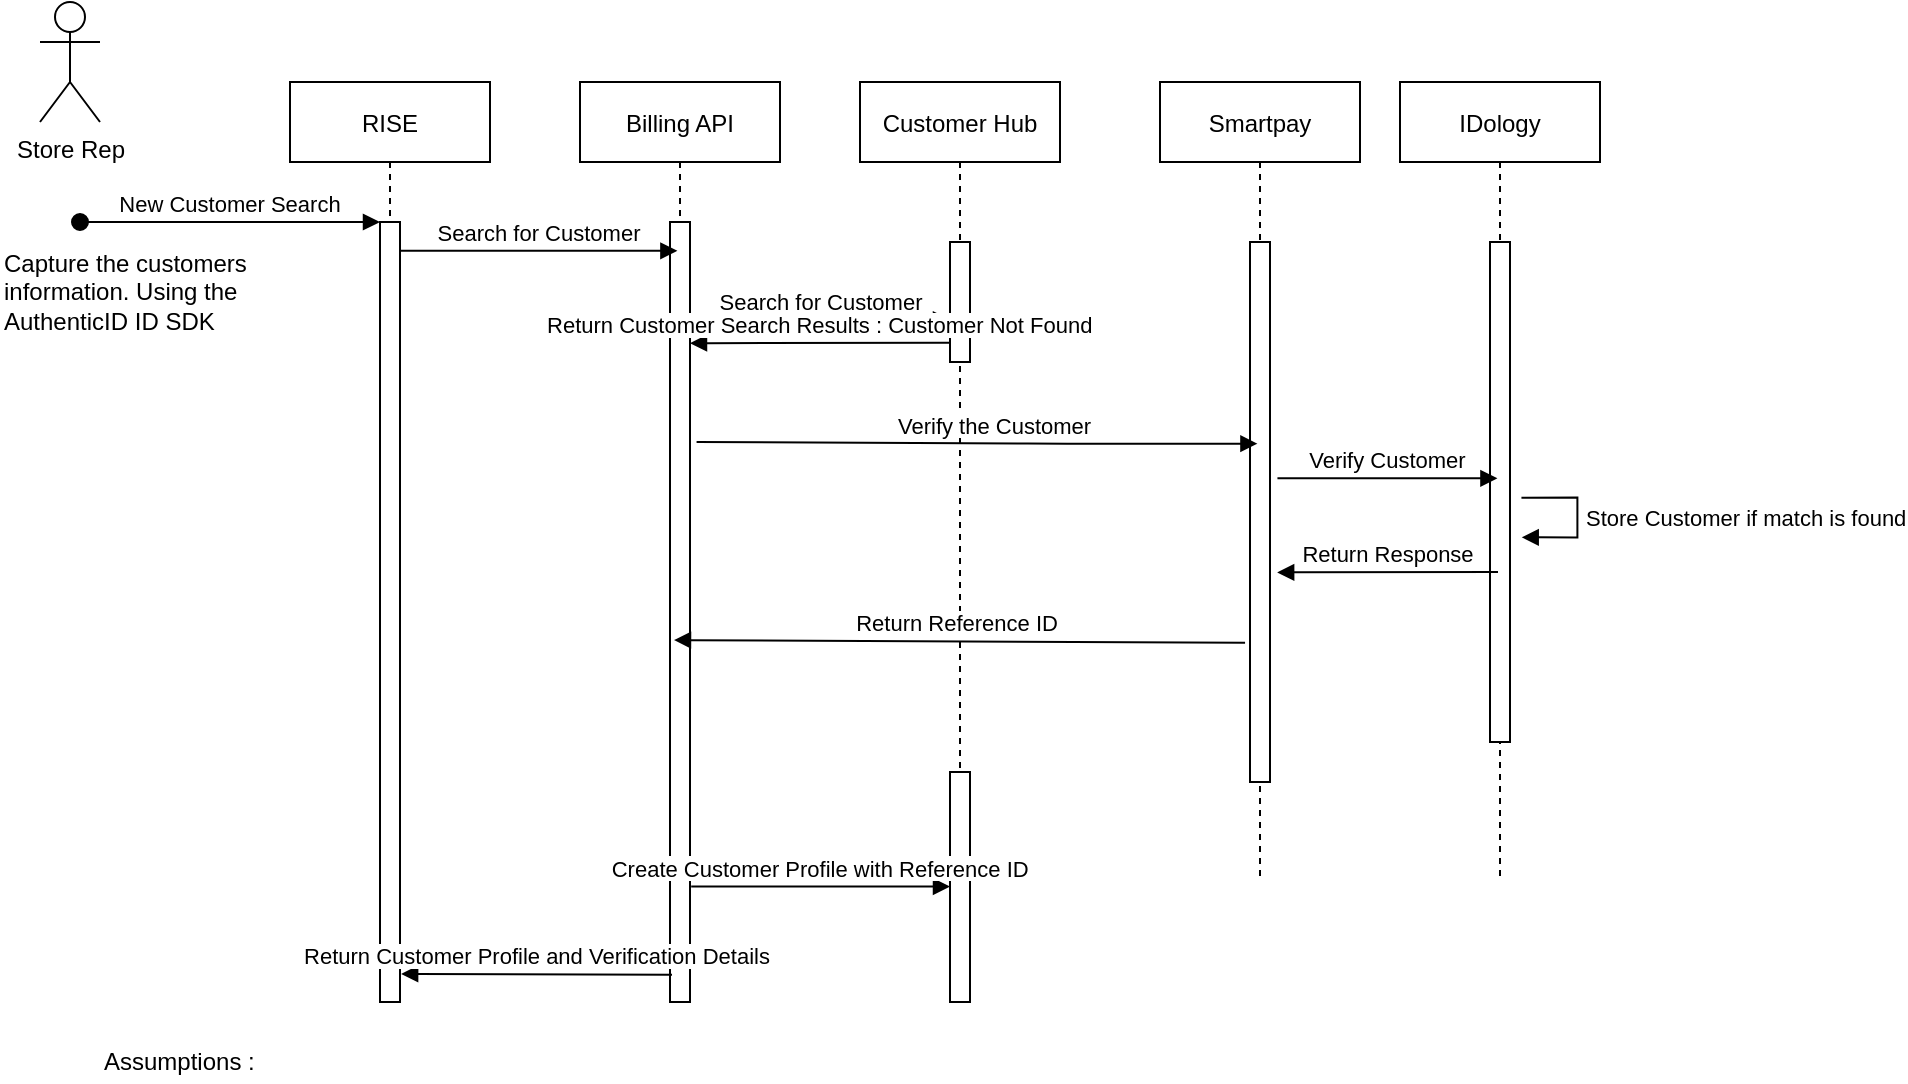<mxfile version="14.4.2" type="github"><diagram id="kgpKYQtTHZ0yAKxKKP6v" name="Page-1"><mxGraphModel dx="1422" dy="714" grid="1" gridSize="10" guides="1" tooltips="1" connect="1" arrows="1" fold="1" page="1" pageScale="1" pageWidth="1100" pageHeight="850" math="0" shadow="0"><root><mxCell id="0"/><mxCell id="1" parent="0"/><mxCell id="3nuBFxr9cyL0pnOWT2aG-1" value="RISE" style="shape=umlLifeline;perimeter=lifelinePerimeter;container=1;collapsible=0;recursiveResize=0;rounded=0;shadow=0;strokeWidth=1;" parent="1" vertex="1"><mxGeometry x="145" y="80" width="100" height="460" as="geometry"/></mxCell><mxCell id="3nuBFxr9cyL0pnOWT2aG-2" value="" style="points=[];perimeter=orthogonalPerimeter;rounded=0;shadow=0;strokeWidth=1;" parent="3nuBFxr9cyL0pnOWT2aG-1" vertex="1"><mxGeometry x="45" y="70" width="10" height="390" as="geometry"/></mxCell><mxCell id="3nuBFxr9cyL0pnOWT2aG-3" value="New Customer Search" style="verticalAlign=bottom;startArrow=oval;endArrow=block;startSize=8;shadow=0;strokeWidth=1;" parent="3nuBFxr9cyL0pnOWT2aG-1" target="3nuBFxr9cyL0pnOWT2aG-2" edge="1"><mxGeometry relative="1" as="geometry"><mxPoint x="-105" y="70" as="sourcePoint"/></mxGeometry></mxCell><mxCell id="3nuBFxr9cyL0pnOWT2aG-5" value="Billing API" style="shape=umlLifeline;perimeter=lifelinePerimeter;container=1;collapsible=0;recursiveResize=0;rounded=0;shadow=0;strokeWidth=1;" parent="1" vertex="1"><mxGeometry x="290" y="80" width="100" height="460" as="geometry"/></mxCell><mxCell id="3nuBFxr9cyL0pnOWT2aG-6" value="" style="points=[];perimeter=orthogonalPerimeter;rounded=0;shadow=0;strokeWidth=1;" parent="3nuBFxr9cyL0pnOWT2aG-5" vertex="1"><mxGeometry x="45" y="70" width="10" height="390" as="geometry"/></mxCell><mxCell id="3nuBFxr9cyL0pnOWT2aG-8" value="Search for Customer" style="verticalAlign=bottom;endArrow=block;entryX=0.487;entryY=0.261;shadow=0;strokeWidth=1;entryDx=0;entryDy=0;entryPerimeter=0;" parent="1" edge="1"><mxGeometry relative="1" as="geometry"><mxPoint x="200" y="164.4" as="sourcePoint"/><mxPoint x="338.7" y="164.4" as="targetPoint"/></mxGeometry></mxCell><mxCell id="9oLMlX9w5dWp_TiLa49N-1" value="Store Rep" style="shape=umlActor;verticalLabelPosition=bottom;verticalAlign=top;html=1;" parent="1" vertex="1"><mxGeometry x="20" y="40" width="30" height="60" as="geometry"/></mxCell><mxCell id="9oLMlX9w5dWp_TiLa49N-2" value="Customer Hub" style="shape=umlLifeline;perimeter=lifelinePerimeter;container=1;collapsible=0;recursiveResize=0;rounded=0;shadow=0;strokeWidth=1;" parent="1" vertex="1"><mxGeometry x="430" y="80" width="100" height="460" as="geometry"/></mxCell><mxCell id="07al6RQ7ZDh1x_oUpIiP-16" value="" style="html=1;points=[];perimeter=orthogonalPerimeter;" parent="9oLMlX9w5dWp_TiLa49N-2" vertex="1"><mxGeometry x="45" y="80" width="10" height="60" as="geometry"/></mxCell><mxCell id="07al6RQ7ZDh1x_oUpIiP-27" value="" style="html=1;points=[];perimeter=orthogonalPerimeter;" parent="9oLMlX9w5dWp_TiLa49N-2" vertex="1"><mxGeometry x="45" y="345" width="10" height="115" as="geometry"/></mxCell><mxCell id="9oLMlX9w5dWp_TiLa49N-6" value="Search for Customer" style="verticalAlign=bottom;endArrow=block;shadow=0;strokeWidth=1;exitX=1.1;exitY=0.125;exitDx=0;exitDy=0;exitPerimeter=0;" parent="1" source="3nuBFxr9cyL0pnOWT2aG-6" target="07al6RQ7ZDh1x_oUpIiP-16" edge="1"><mxGeometry relative="1" as="geometry"><mxPoint x="370" y="200" as="sourcePoint"/><mxPoint x="530" y="171" as="targetPoint"/></mxGeometry></mxCell><mxCell id="9oLMlX9w5dWp_TiLa49N-7" value="Capture the customers information. Using the AuthenticID ID SDK" style="text;html=1;strokeColor=none;fillColor=none;align=left;verticalAlign=middle;whiteSpace=wrap;rounded=0;" parent="1" vertex="1"><mxGeometry y="160" width="160" height="50" as="geometry"/></mxCell><mxCell id="07al6RQ7ZDh1x_oUpIiP-1" value="Smartpay" style="shape=umlLifeline;perimeter=lifelinePerimeter;container=1;collapsible=0;recursiveResize=0;rounded=0;shadow=0;strokeWidth=1;" parent="1" vertex="1"><mxGeometry x="580" y="80" width="100" height="400" as="geometry"/></mxCell><mxCell id="07al6RQ7ZDh1x_oUpIiP-2" value="" style="points=[];perimeter=orthogonalPerimeter;rounded=0;shadow=0;strokeWidth=1;" parent="07al6RQ7ZDh1x_oUpIiP-1" vertex="1"><mxGeometry x="45" y="80" width="10" height="270" as="geometry"/></mxCell><mxCell id="07al6RQ7ZDh1x_oUpIiP-4" value="Return Customer Search Results : Customer Not Found" style="verticalAlign=bottom;endArrow=block;shadow=0;strokeWidth=1;exitX=-0.014;exitY=0.84;exitDx=0;exitDy=0;exitPerimeter=0;" parent="1" source="07al6RQ7ZDh1x_oUpIiP-16" edge="1"><mxGeometry relative="1" as="geometry"><mxPoint x="430" y="211" as="sourcePoint"/><mxPoint x="345" y="210.6" as="targetPoint"/><Array as="points"/></mxGeometry></mxCell><mxCell id="07al6RQ7ZDh1x_oUpIiP-6" value="Assumptions :&amp;nbsp;&lt;br&gt;" style="text;html=1;strokeColor=none;fillColor=none;align=left;verticalAlign=middle;whiteSpace=wrap;rounded=0;" parent="1" vertex="1"><mxGeometry x="50" y="560" width="160" height="20" as="geometry"/></mxCell><mxCell id="07al6RQ7ZDh1x_oUpIiP-13" value="Verify the Customer" style="verticalAlign=bottom;endArrow=block;shadow=0;strokeWidth=1;exitX=0.957;exitY=0.273;exitDx=0;exitDy=0;exitPerimeter=0;" parent="1" edge="1"><mxGeometry x="0.276" y="30" relative="1" as="geometry"><mxPoint x="348.29" y="260.0" as="sourcePoint"/><mxPoint x="628.72" y="260.83" as="targetPoint"/><Array as="points"><mxPoint x="523.72" y="260.83"/></Array><mxPoint x="-30" y="30" as="offset"/></mxGeometry></mxCell><mxCell id="07al6RQ7ZDh1x_oUpIiP-17" value="IDology" style="shape=umlLifeline;perimeter=lifelinePerimeter;container=1;collapsible=0;recursiveResize=0;rounded=0;shadow=0;strokeWidth=1;" parent="1" vertex="1"><mxGeometry x="700" y="80" width="100" height="400" as="geometry"/></mxCell><mxCell id="07al6RQ7ZDh1x_oUpIiP-18" value="" style="points=[];perimeter=orthogonalPerimeter;rounded=0;shadow=0;strokeWidth=1;" parent="07al6RQ7ZDh1x_oUpIiP-17" vertex="1"><mxGeometry x="45" y="80" width="10" height="250" as="geometry"/></mxCell><mxCell id="07al6RQ7ZDh1x_oUpIiP-3" value="Verify Customer" style="verticalAlign=bottom;endArrow=block;shadow=0;strokeWidth=1;exitX=1.071;exitY=0.757;exitDx=0;exitDy=0;exitPerimeter=0;" parent="07al6RQ7ZDh1x_oUpIiP-17" edge="1"><mxGeometry relative="1" as="geometry"><mxPoint x="-61.28" y="198.15" as="sourcePoint"/><mxPoint x="48.72" y="198.15" as="targetPoint"/><Array as="points"/></mxGeometry></mxCell><mxCell id="07al6RQ7ZDh1x_oUpIiP-21" value="Store Customer if match is found" style="edgeStyle=orthogonalEdgeStyle;html=1;align=left;spacingLeft=2;endArrow=block;rounded=0;entryX=1.214;entryY=0.523;entryDx=0;entryDy=0;entryPerimeter=0;" parent="07al6RQ7ZDh1x_oUpIiP-17" edge="1"><mxGeometry relative="1" as="geometry"><mxPoint x="60.72" y="207.83" as="sourcePoint"/><Array as="points"><mxPoint x="88.72" y="207.83"/><mxPoint x="88.72" y="227.83"/></Array><mxPoint x="60.86" y="227.66" as="targetPoint"/></mxGeometry></mxCell><mxCell id="07al6RQ7ZDh1x_oUpIiP-22" value="Return Response" style="verticalAlign=bottom;endArrow=block;shadow=0;strokeWidth=1;entryX=0.986;entryY=0.597;entryDx=0;entryDy=0;entryPerimeter=0;" parent="1" edge="1"><mxGeometry relative="1" as="geometry"><mxPoint x="749" y="325" as="sourcePoint"/><mxPoint x="638.58" y="325.2" as="targetPoint"/></mxGeometry></mxCell><mxCell id="07al6RQ7ZDh1x_oUpIiP-24" value="Return Reference ID" style="verticalAlign=bottom;endArrow=block;shadow=0;strokeWidth=1;entryX=0.2;entryY=0.536;entryDx=0;entryDy=0;entryPerimeter=0;exitX=-0.248;exitY=0.742;exitDx=0;exitDy=0;exitPerimeter=0;" parent="1" edge="1" target="3nuBFxr9cyL0pnOWT2aG-6" source="07al6RQ7ZDh1x_oUpIiP-2"><mxGeometry x="0.007" relative="1" as="geometry"><mxPoint x="520" y="359" as="sourcePoint"/><mxPoint x="350.0" y="360" as="targetPoint"/><Array as="points"/><mxPoint as="offset"/></mxGeometry></mxCell><mxCell id="07al6RQ7ZDh1x_oUpIiP-25" value="Return Customer Profile and Verification Details" style="verticalAlign=bottom;endArrow=block;shadow=0;strokeWidth=1;exitX=0.1;exitY=0.965;exitDx=0;exitDy=0;exitPerimeter=0;entryX=1.057;entryY=0.964;entryDx=0;entryDy=0;entryPerimeter=0;" parent="1" source="3nuBFxr9cyL0pnOWT2aG-6" target="3nuBFxr9cyL0pnOWT2aG-2" edge="1"><mxGeometry relative="1" as="geometry"><mxPoint x="330" y="430" as="sourcePoint"/><mxPoint x="204" y="448" as="targetPoint"/></mxGeometry></mxCell><mxCell id="07al6RQ7ZDh1x_oUpIiP-26" value="Create Customer Profile with Reference ID" style="verticalAlign=bottom;endArrow=block;shadow=0;strokeWidth=1;exitX=1.059;exitY=0.852;exitDx=0;exitDy=0;exitPerimeter=0;" parent="1" source="3nuBFxr9cyL0pnOWT2aG-6" target="07al6RQ7ZDh1x_oUpIiP-27" edge="1"><mxGeometry relative="1" as="geometry"><mxPoint x="350" y="441" as="sourcePoint"/><mxPoint x="479" y="440" as="targetPoint"/></mxGeometry></mxCell></root></mxGraphModel></diagram></mxfile>